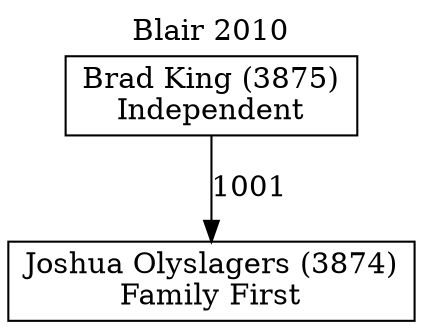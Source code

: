 // House preference flow
digraph "Joshua Olyslagers (3874)_Blair_2010" {
	graph [label="Blair 2010" labelloc=t mclimit=10]
	node [shape=box]
	"Joshua Olyslagers (3874)" [label="Joshua Olyslagers (3874)
Family First"]
	"Brad King (3875)" [label="Brad King (3875)
Independent"]
	"Brad King (3875)" -> "Joshua Olyslagers (3874)" [label=1001]
}
